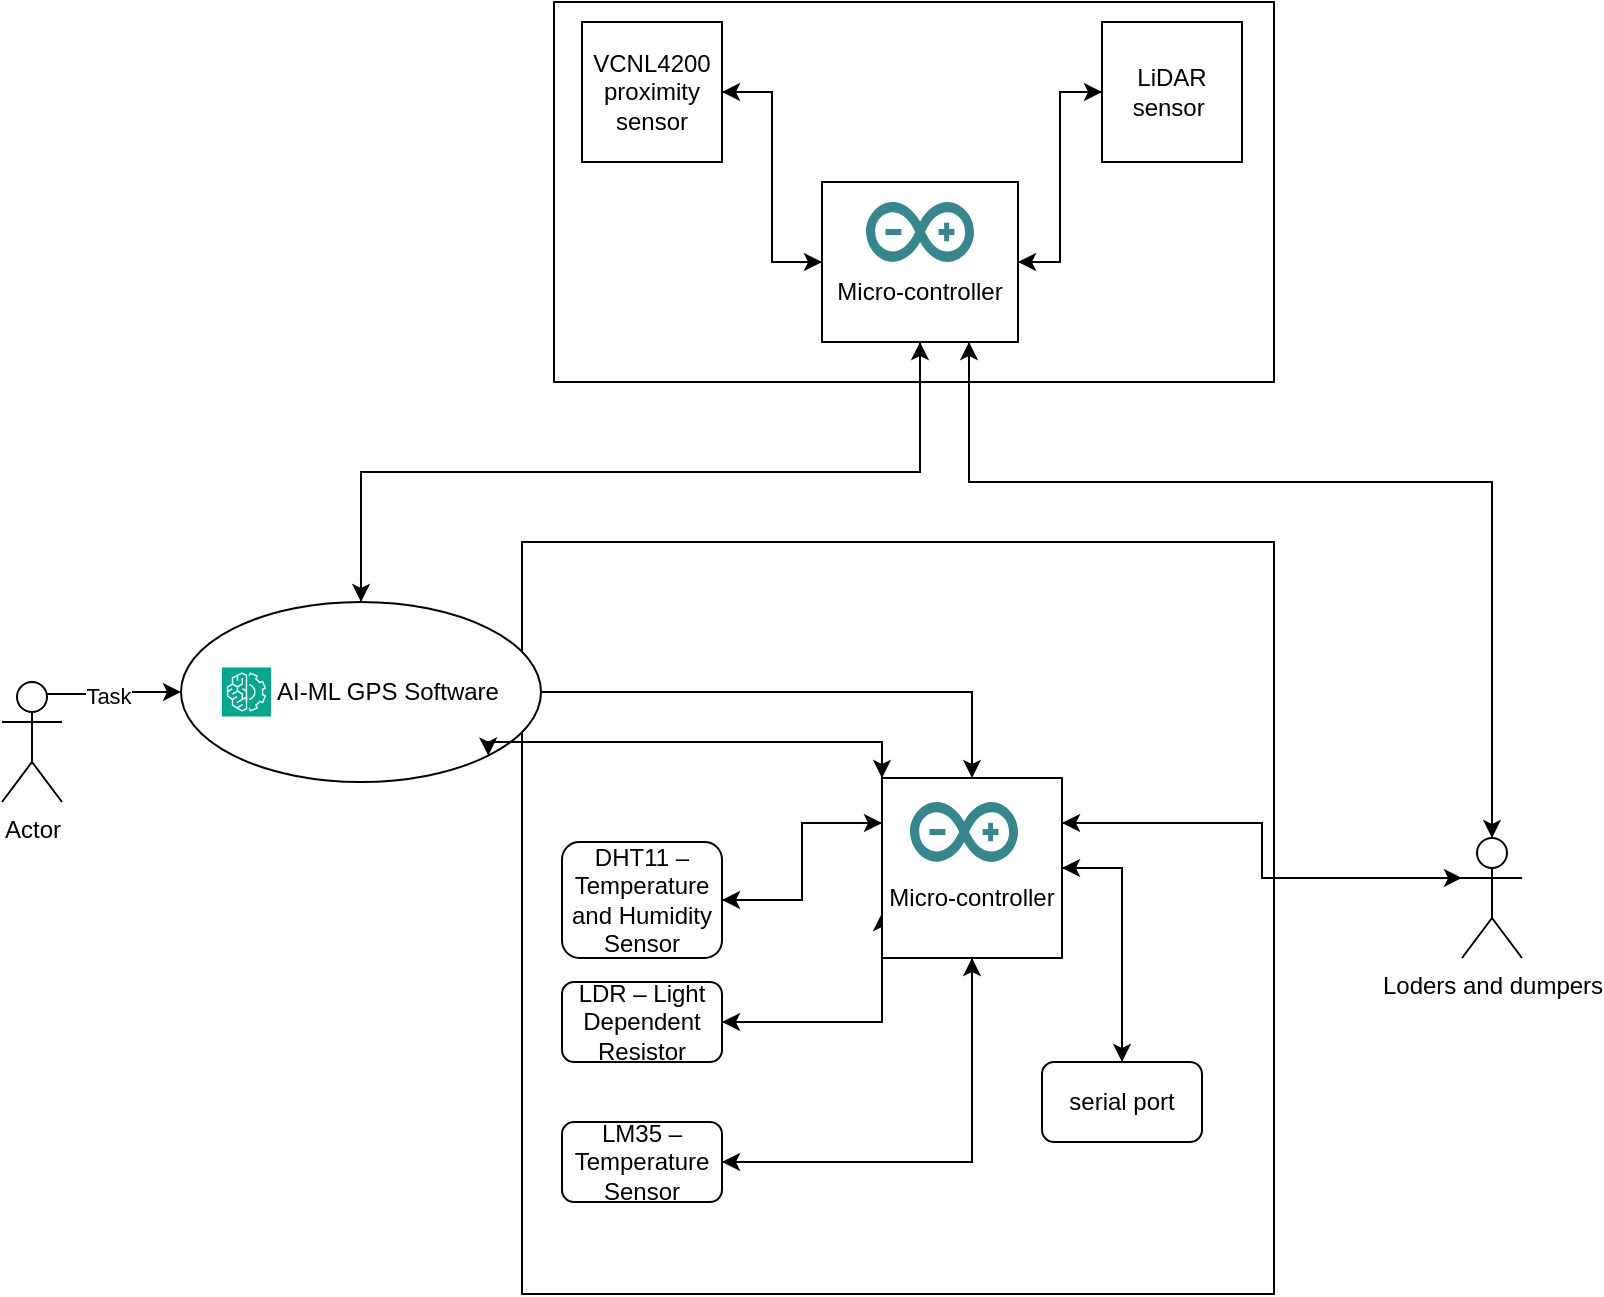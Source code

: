<mxfile version="21.7.5" type="github">
  <diagram name="Page-1" id="VeXsjyThCuEXq61cQmM3">
    <mxGraphModel dx="1489" dy="1924" grid="1" gridSize="10" guides="1" tooltips="1" connect="1" arrows="1" fold="1" page="1" pageScale="1" pageWidth="850" pageHeight="1100" math="0" shadow="0">
      <root>
        <mxCell id="0" />
        <mxCell id="1" parent="0" />
        <mxCell id="ZYYfAp_twXrbIcZO6G4g-4" value="" style="rounded=0;whiteSpace=wrap;html=1;" vertex="1" parent="1">
          <mxGeometry x="316" y="-300" width="360" height="190" as="geometry" />
        </mxCell>
        <mxCell id="JtNwJvJBWFGSNwz0xdhZ-2" value="" style="whiteSpace=wrap;html=1;aspect=fixed;" parent="1" vertex="1">
          <mxGeometry x="300" y="-30" width="376" height="376" as="geometry" />
        </mxCell>
        <mxCell id="JtNwJvJBWFGSNwz0xdhZ-13" style="edgeStyle=orthogonalEdgeStyle;rounded=0;orthogonalLoop=1;jettySize=auto;html=1;exitX=0.75;exitY=0.1;exitDx=0;exitDy=0;exitPerimeter=0;entryX=0;entryY=0.5;entryDx=0;entryDy=0;" parent="1" source="JtNwJvJBWFGSNwz0xdhZ-3" target="JtNwJvJBWFGSNwz0xdhZ-4" edge="1">
          <mxGeometry relative="1" as="geometry" />
        </mxCell>
        <mxCell id="JtNwJvJBWFGSNwz0xdhZ-19" value="Task" style="edgeLabel;html=1;align=center;verticalAlign=middle;resizable=0;points=[];" parent="JtNwJvJBWFGSNwz0xdhZ-13" vertex="1" connectable="0">
          <mxGeometry x="-0.098" y="-1" relative="1" as="geometry">
            <mxPoint as="offset" />
          </mxGeometry>
        </mxCell>
        <mxCell id="JtNwJvJBWFGSNwz0xdhZ-3" value="Actor" style="shape=umlActor;verticalLabelPosition=bottom;verticalAlign=top;html=1;outlineConnect=0;" parent="1" vertex="1">
          <mxGeometry x="40" y="40" width="30" height="60" as="geometry" />
        </mxCell>
        <mxCell id="JtNwJvJBWFGSNwz0xdhZ-38" style="edgeStyle=orthogonalEdgeStyle;rounded=0;orthogonalLoop=1;jettySize=auto;html=1;exitX=1;exitY=1;exitDx=0;exitDy=0;entryX=0;entryY=0;entryDx=0;entryDy=0;" parent="1" target="JtNwJvJBWFGSNwz0xdhZ-14" edge="1">
          <mxGeometry relative="1" as="geometry">
            <mxPoint x="286.57" y="68.82" as="sourcePoint" />
            <mxPoint x="483.43" y="80" as="targetPoint" />
            <Array as="points">
              <mxPoint x="287" y="70" />
              <mxPoint x="480" y="70" />
            </Array>
          </mxGeometry>
        </mxCell>
        <mxCell id="ZYYfAp_twXrbIcZO6G4g-10" style="edgeStyle=orthogonalEdgeStyle;rounded=0;orthogonalLoop=1;jettySize=auto;html=1;exitX=0.5;exitY=0;exitDx=0;exitDy=0;entryX=0.5;entryY=1;entryDx=0;entryDy=0;" edge="1" parent="1" source="JtNwJvJBWFGSNwz0xdhZ-4" target="ZYYfAp_twXrbIcZO6G4g-5">
          <mxGeometry relative="1" as="geometry" />
        </mxCell>
        <mxCell id="JtNwJvJBWFGSNwz0xdhZ-4" value="&amp;nbsp; &amp;nbsp; &amp;nbsp; &amp;nbsp; AI-ML GPS Software" style="ellipse;whiteSpace=wrap;html=1;fontColor=#000000;" parent="1" vertex="1">
          <mxGeometry x="129.5" width="180" height="90" as="geometry" />
        </mxCell>
        <mxCell id="JtNwJvJBWFGSNwz0xdhZ-26" style="edgeStyle=orthogonalEdgeStyle;rounded=0;orthogonalLoop=1;jettySize=auto;html=1;exitX=0;exitY=0;exitDx=0;exitDy=0;entryX=1;entryY=1;entryDx=0;entryDy=0;" parent="1" source="JtNwJvJBWFGSNwz0xdhZ-14" target="JtNwJvJBWFGSNwz0xdhZ-4" edge="1">
          <mxGeometry relative="1" as="geometry">
            <Array as="points">
              <mxPoint x="480" y="70" />
              <mxPoint x="283" y="70" />
            </Array>
          </mxGeometry>
        </mxCell>
        <mxCell id="JtNwJvJBWFGSNwz0xdhZ-35" style="edgeStyle=orthogonalEdgeStyle;rounded=0;orthogonalLoop=1;jettySize=auto;html=1;exitX=0;exitY=0.25;exitDx=0;exitDy=0;entryX=1;entryY=0.5;entryDx=0;entryDy=0;" parent="1" source="JtNwJvJBWFGSNwz0xdhZ-14" target="JtNwJvJBWFGSNwz0xdhZ-21" edge="1">
          <mxGeometry relative="1" as="geometry" />
        </mxCell>
        <mxCell id="JtNwJvJBWFGSNwz0xdhZ-37" style="edgeStyle=orthogonalEdgeStyle;rounded=0;orthogonalLoop=1;jettySize=auto;html=1;exitX=0;exitY=0.75;exitDx=0;exitDy=0;entryX=1;entryY=0.5;entryDx=0;entryDy=0;" parent="1" source="JtNwJvJBWFGSNwz0xdhZ-14" target="JtNwJvJBWFGSNwz0xdhZ-22" edge="1">
          <mxGeometry relative="1" as="geometry">
            <Array as="points">
              <mxPoint x="480" y="210" />
            </Array>
          </mxGeometry>
        </mxCell>
        <mxCell id="JtNwJvJBWFGSNwz0xdhZ-39" style="edgeStyle=orthogonalEdgeStyle;rounded=0;orthogonalLoop=1;jettySize=auto;html=1;exitX=0.5;exitY=1;exitDx=0;exitDy=0;entryX=1;entryY=0.5;entryDx=0;entryDy=0;" parent="1" source="JtNwJvJBWFGSNwz0xdhZ-14" target="JtNwJvJBWFGSNwz0xdhZ-23" edge="1">
          <mxGeometry relative="1" as="geometry" />
        </mxCell>
        <mxCell id="ZYYfAp_twXrbIcZO6G4g-17" style="edgeStyle=orthogonalEdgeStyle;rounded=0;orthogonalLoop=1;jettySize=auto;html=1;exitX=1;exitY=0.5;exitDx=0;exitDy=0;entryX=0;entryY=0.5;entryDx=0;entryDy=0;" edge="1" parent="1" source="JtNwJvJBWFGSNwz0xdhZ-20" target="ZYYfAp_twXrbIcZO6G4g-5">
          <mxGeometry relative="1" as="geometry" />
        </mxCell>
        <mxCell id="JtNwJvJBWFGSNwz0xdhZ-20" value="VCNL4200&lt;br&gt;proximity&lt;br/&gt;sensor" style="whiteSpace=wrap;html=1;aspect=fixed;" parent="1" vertex="1">
          <mxGeometry x="330" y="-290" width="70" height="70" as="geometry" />
        </mxCell>
        <mxCell id="JtNwJvJBWFGSNwz0xdhZ-16" value="" style="sketch=0;points=[[0,0,0],[0.25,0,0],[0.5,0,0],[0.75,0,0],[1,0,0],[0,1,0],[0.25,1,0],[0.5,1,0],[0.75,1,0],[1,1,0],[0,0.25,0],[0,0.5,0],[0,0.75,0],[1,0.25,0],[1,0.5,0],[1,0.75,0]];outlineConnect=0;fontColor=#232F3E;fillColor=#01A88D;strokeColor=#ffffff;dashed=0;verticalLabelPosition=bottom;verticalAlign=top;align=center;html=1;fontSize=12;fontStyle=0;aspect=fixed;shape=mxgraph.aws4.resourceIcon;resIcon=mxgraph.aws4.machine_learning;" parent="1" vertex="1">
          <mxGeometry x="150" y="32.75" width="24.5" height="24.5" as="geometry" />
        </mxCell>
        <mxCell id="JtNwJvJBWFGSNwz0xdhZ-28" style="edgeStyle=orthogonalEdgeStyle;rounded=0;orthogonalLoop=1;jettySize=auto;html=1;exitX=1;exitY=0.5;exitDx=0;exitDy=0;entryX=0;entryY=0.25;entryDx=0;entryDy=0;" parent="1" source="JtNwJvJBWFGSNwz0xdhZ-21" target="JtNwJvJBWFGSNwz0xdhZ-14" edge="1">
          <mxGeometry relative="1" as="geometry" />
        </mxCell>
        <mxCell id="JtNwJvJBWFGSNwz0xdhZ-21" value="DHT11 – Temperature and Humidity Sensor" style="rounded=1;whiteSpace=wrap;html=1;" parent="1" vertex="1">
          <mxGeometry x="320" y="120" width="80" height="58" as="geometry" />
        </mxCell>
        <mxCell id="JtNwJvJBWFGSNwz0xdhZ-27" style="edgeStyle=orthogonalEdgeStyle;rounded=0;orthogonalLoop=1;jettySize=auto;html=1;exitX=1;exitY=0.5;exitDx=0;exitDy=0;entryX=0;entryY=0.75;entryDx=0;entryDy=0;" parent="1" source="JtNwJvJBWFGSNwz0xdhZ-22" target="JtNwJvJBWFGSNwz0xdhZ-14" edge="1">
          <mxGeometry relative="1" as="geometry">
            <Array as="points">
              <mxPoint x="480" y="210" />
            </Array>
          </mxGeometry>
        </mxCell>
        <mxCell id="JtNwJvJBWFGSNwz0xdhZ-22" value="LDR – Light Dependent Resistor" style="rounded=1;whiteSpace=wrap;html=1;" parent="1" vertex="1">
          <mxGeometry x="320" y="190" width="80" height="40" as="geometry" />
        </mxCell>
        <mxCell id="JtNwJvJBWFGSNwz0xdhZ-29" style="edgeStyle=orthogonalEdgeStyle;rounded=0;orthogonalLoop=1;jettySize=auto;html=1;exitX=1;exitY=0.5;exitDx=0;exitDy=0;entryX=0.5;entryY=1;entryDx=0;entryDy=0;" parent="1" source="JtNwJvJBWFGSNwz0xdhZ-23" target="JtNwJvJBWFGSNwz0xdhZ-14" edge="1">
          <mxGeometry relative="1" as="geometry" />
        </mxCell>
        <mxCell id="JtNwJvJBWFGSNwz0xdhZ-23" value="LM35 – Temperature Sensor" style="rounded=1;whiteSpace=wrap;html=1;" parent="1" vertex="1">
          <mxGeometry x="320" y="260" width="80" height="40" as="geometry" />
        </mxCell>
        <mxCell id="ZYYfAp_twXrbIcZO6G4g-15" style="edgeStyle=orthogonalEdgeStyle;rounded=0;orthogonalLoop=1;jettySize=auto;html=1;exitX=0.5;exitY=0;exitDx=0;exitDy=0;entryX=1;entryY=0.5;entryDx=0;entryDy=0;" edge="1" parent="1" source="JtNwJvJBWFGSNwz0xdhZ-24" target="JtNwJvJBWFGSNwz0xdhZ-14">
          <mxGeometry relative="1" as="geometry" />
        </mxCell>
        <mxCell id="JtNwJvJBWFGSNwz0xdhZ-24" value="serial port" style="rounded=1;whiteSpace=wrap;html=1;" parent="1" vertex="1">
          <mxGeometry x="560" y="230" width="80" height="40" as="geometry" />
        </mxCell>
        <mxCell id="ZYYfAp_twXrbIcZO6G4g-19" style="edgeStyle=orthogonalEdgeStyle;rounded=0;orthogonalLoop=1;jettySize=auto;html=1;exitX=0;exitY=0.5;exitDx=0;exitDy=0;entryX=1;entryY=0.5;entryDx=0;entryDy=0;" edge="1" parent="1" source="JtNwJvJBWFGSNwz0xdhZ-25" target="ZYYfAp_twXrbIcZO6G4g-5">
          <mxGeometry relative="1" as="geometry" />
        </mxCell>
        <mxCell id="JtNwJvJBWFGSNwz0xdhZ-25" value="LiDAR&lt;br/&gt;sensor&amp;nbsp;" style="whiteSpace=wrap;html=1;aspect=fixed;" parent="1" vertex="1">
          <mxGeometry x="590" y="-290" width="70" height="70" as="geometry" />
        </mxCell>
        <mxCell id="ZYYfAp_twXrbIcZO6G4g-22" style="edgeStyle=orthogonalEdgeStyle;rounded=0;orthogonalLoop=1;jettySize=auto;html=1;exitX=0.5;exitY=0;exitDx=0;exitDy=0;exitPerimeter=0;entryX=0.75;entryY=1;entryDx=0;entryDy=0;" edge="1" parent="1" source="JtNwJvJBWFGSNwz0xdhZ-33" target="ZYYfAp_twXrbIcZO6G4g-5">
          <mxGeometry relative="1" as="geometry">
            <Array as="points">
              <mxPoint x="785" y="-60" />
              <mxPoint x="524" y="-60" />
            </Array>
          </mxGeometry>
        </mxCell>
        <mxCell id="ZYYfAp_twXrbIcZO6G4g-24" style="edgeStyle=orthogonalEdgeStyle;rounded=0;orthogonalLoop=1;jettySize=auto;html=1;exitX=0;exitY=0.333;exitDx=0;exitDy=0;exitPerimeter=0;entryX=1;entryY=0.25;entryDx=0;entryDy=0;" edge="1" parent="1" source="JtNwJvJBWFGSNwz0xdhZ-33" target="JtNwJvJBWFGSNwz0xdhZ-14">
          <mxGeometry relative="1" as="geometry" />
        </mxCell>
        <mxCell id="JtNwJvJBWFGSNwz0xdhZ-33" value="Loders and dumpers" style="shape=umlActor;verticalLabelPosition=bottom;verticalAlign=top;html=1;outlineConnect=0;" parent="1" vertex="1">
          <mxGeometry x="770" y="118" width="30" height="60" as="geometry" />
        </mxCell>
        <mxCell id="ZYYfAp_twXrbIcZO6G4g-1" value="" style="edgeStyle=orthogonalEdgeStyle;rounded=0;orthogonalLoop=1;jettySize=auto;html=1;exitX=1;exitY=0.5;exitDx=0;exitDy=0;entryX=0.5;entryY=0;entryDx=0;entryDy=0;entryPerimeter=0;" edge="1" parent="1" source="JtNwJvJBWFGSNwz0xdhZ-4" target="JtNwJvJBWFGSNwz0xdhZ-14">
          <mxGeometry relative="1" as="geometry">
            <Array as="points" />
            <mxPoint x="320" y="70" as="sourcePoint" />
            <mxPoint x="745" y="118" as="targetPoint" />
          </mxGeometry>
        </mxCell>
        <mxCell id="ZYYfAp_twXrbIcZO6G4g-16" style="edgeStyle=orthogonalEdgeStyle;rounded=0;orthogonalLoop=1;jettySize=auto;html=1;exitX=1;exitY=0.5;exitDx=0;exitDy=0;entryX=0.5;entryY=0;entryDx=0;entryDy=0;" edge="1" parent="1" source="JtNwJvJBWFGSNwz0xdhZ-14" target="JtNwJvJBWFGSNwz0xdhZ-24">
          <mxGeometry relative="1" as="geometry" />
        </mxCell>
        <mxCell id="ZYYfAp_twXrbIcZO6G4g-23" style="edgeStyle=orthogonalEdgeStyle;rounded=0;orthogonalLoop=1;jettySize=auto;html=1;exitX=1;exitY=0.25;exitDx=0;exitDy=0;entryX=0;entryY=0.333;entryDx=0;entryDy=0;entryPerimeter=0;" edge="1" parent="1" source="JtNwJvJBWFGSNwz0xdhZ-14" target="JtNwJvJBWFGSNwz0xdhZ-33">
          <mxGeometry relative="1" as="geometry" />
        </mxCell>
        <mxCell id="JtNwJvJBWFGSNwz0xdhZ-14" value="&lt;br&gt;&lt;br&gt;Micro-controller" style="whiteSpace=wrap;html=1;aspect=fixed;" parent="1" vertex="1">
          <mxGeometry x="480" y="88" width="90" height="90" as="geometry" />
        </mxCell>
        <mxCell id="ZYYfAp_twXrbIcZO6G4g-11" style="edgeStyle=orthogonalEdgeStyle;rounded=0;orthogonalLoop=1;jettySize=auto;html=1;exitX=0.5;exitY=1;exitDx=0;exitDy=0;entryX=0.5;entryY=0;entryDx=0;entryDy=0;" edge="1" parent="1" source="ZYYfAp_twXrbIcZO6G4g-5" target="JtNwJvJBWFGSNwz0xdhZ-4">
          <mxGeometry relative="1" as="geometry" />
        </mxCell>
        <mxCell id="ZYYfAp_twXrbIcZO6G4g-18" style="edgeStyle=orthogonalEdgeStyle;rounded=0;orthogonalLoop=1;jettySize=auto;html=1;exitX=0;exitY=0.5;exitDx=0;exitDy=0;entryX=1;entryY=0.5;entryDx=0;entryDy=0;" edge="1" parent="1" source="ZYYfAp_twXrbIcZO6G4g-5" target="JtNwJvJBWFGSNwz0xdhZ-20">
          <mxGeometry relative="1" as="geometry" />
        </mxCell>
        <mxCell id="ZYYfAp_twXrbIcZO6G4g-20" style="edgeStyle=orthogonalEdgeStyle;rounded=0;orthogonalLoop=1;jettySize=auto;html=1;exitX=1;exitY=0.5;exitDx=0;exitDy=0;entryX=0;entryY=0.5;entryDx=0;entryDy=0;" edge="1" parent="1" source="ZYYfAp_twXrbIcZO6G4g-5" target="JtNwJvJBWFGSNwz0xdhZ-25">
          <mxGeometry relative="1" as="geometry" />
        </mxCell>
        <mxCell id="ZYYfAp_twXrbIcZO6G4g-21" style="edgeStyle=orthogonalEdgeStyle;rounded=0;orthogonalLoop=1;jettySize=auto;html=1;exitX=0.75;exitY=1;exitDx=0;exitDy=0;entryX=0.5;entryY=0;entryDx=0;entryDy=0;entryPerimeter=0;" edge="1" parent="1" source="ZYYfAp_twXrbIcZO6G4g-5" target="JtNwJvJBWFGSNwz0xdhZ-33">
          <mxGeometry relative="1" as="geometry">
            <Array as="points">
              <mxPoint x="524" y="-60" />
              <mxPoint x="785" y="-60" />
            </Array>
          </mxGeometry>
        </mxCell>
        <mxCell id="ZYYfAp_twXrbIcZO6G4g-5" value="&lt;br&gt;&lt;br&gt;Micro-controller" style="rounded=0;whiteSpace=wrap;html=1;" vertex="1" parent="1">
          <mxGeometry x="450" y="-210" width="98" height="80" as="geometry" />
        </mxCell>
        <mxCell id="ZYYfAp_twXrbIcZO6G4g-6" value="" style="dashed=0;outlineConnect=0;html=1;align=center;labelPosition=center;verticalLabelPosition=bottom;verticalAlign=top;shape=mxgraph.weblogos.arduino;fillColor=#36868D;strokeColor=none" vertex="1" parent="1">
          <mxGeometry x="472" y="-200" width="54" height="30" as="geometry" />
        </mxCell>
        <mxCell id="ZYYfAp_twXrbIcZO6G4g-8" value="" style="dashed=0;outlineConnect=0;html=1;align=center;labelPosition=center;verticalLabelPosition=bottom;verticalAlign=top;shape=mxgraph.weblogos.arduino;fillColor=#36868D;strokeColor=none" vertex="1" parent="1">
          <mxGeometry x="494" y="100" width="54" height="30" as="geometry" />
        </mxCell>
      </root>
    </mxGraphModel>
  </diagram>
</mxfile>
